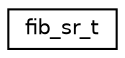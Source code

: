 digraph "Graphical Class Hierarchy"
{
 // LATEX_PDF_SIZE
  edge [fontname="Helvetica",fontsize="10",labelfontname="Helvetica",labelfontsize="10"];
  node [fontname="Helvetica",fontsize="10",shape=record];
  rankdir="LR";
  Node0 [label="fib_sr_t",height=0.2,width=0.4,color="black", fillcolor="white", style="filled",URL="$structfib__sr__t.html",tooltip="Container descriptor for a FIB source route."];
}
